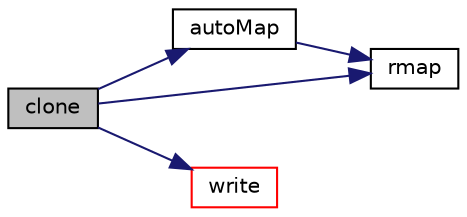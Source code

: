 digraph "clone"
{
  bgcolor="transparent";
  edge [fontname="Helvetica",fontsize="10",labelfontname="Helvetica",labelfontsize="10"];
  node [fontname="Helvetica",fontsize="10",shape=record];
  rankdir="LR";
  Node626 [label="clone",height=0.2,width=0.4,color="black", fillcolor="grey75", style="filled", fontcolor="black"];
  Node626 -> Node627 [color="midnightblue",fontsize="10",style="solid",fontname="Helvetica"];
  Node627 [label="autoMap",height=0.2,width=0.4,color="black",URL="$a24693.html#a29ce2a7cdc96cffba66b33b9ab1355a4",tooltip="Map (and resize as needed) from self given a mapping object. "];
  Node627 -> Node628 [color="midnightblue",fontsize="10",style="solid",fontname="Helvetica"];
  Node628 [label="rmap",height=0.2,width=0.4,color="black",URL="$a24693.html#ae2d7451572e8a2b9fa83d64dbafa419f",tooltip="Reverse map the given pointPatchField onto this pointPatchField. "];
  Node626 -> Node628 [color="midnightblue",fontsize="10",style="solid",fontname="Helvetica"];
  Node626 -> Node629 [color="midnightblue",fontsize="10",style="solid",fontname="Helvetica"];
  Node629 [label="write",height=0.2,width=0.4,color="red",URL="$a24693.html#a293fdfec8bdfbd5c3913ab4c9f3454ff",tooltip="Write. "];
}
